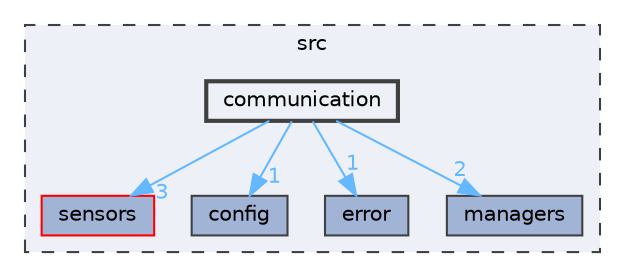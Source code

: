 digraph "src/communication"
{
 // LATEX_PDF_SIZE
  bgcolor="transparent";
  edge [fontname=Helvetica,fontsize=10,labelfontname=Helvetica,labelfontsize=10];
  node [fontname=Helvetica,fontsize=10,shape=box,height=0.2,width=0.4];
  compound=true
  subgraph clusterdir_68267d1309a1af8e8297ef4c3efbcdba {
    graph [ bgcolor="#edf0f7", pencolor="grey25", label="src", fontname=Helvetica,fontsize=10 style="filled,dashed", URL="dir_68267d1309a1af8e8297ef4c3efbcdba.html",tooltip=""]
  dir_7349e89ef19c117195f8e371603e1b1f [label="sensors", fillcolor="#a2b4d6", color="red", style="filled", URL="dir_7349e89ef19c117195f8e371603e1b1f.html",tooltip=""];
  dir_7e83d1792d529f4aa7126ac7e0b3b699 [label="config", fillcolor="#a2b4d6", color="grey25", style="filled", URL="dir_7e83d1792d529f4aa7126ac7e0b3b699.html",tooltip=""];
  dir_acc2056b73c4fda97caebb7ceca7df66 [label="error", fillcolor="#a2b4d6", color="grey25", style="filled", URL="dir_acc2056b73c4fda97caebb7ceca7df66.html",tooltip=""];
  dir_da1d252641c1d690e9226c1cabf97c78 [label="managers", fillcolor="#a2b4d6", color="grey25", style="filled", URL="dir_da1d252641c1d690e9226c1cabf97c78.html",tooltip=""];
  dir_6d2104db64b91953bbd7b8fedbb8a094 [label="communication", fillcolor="#edf0f7", color="grey25", style="filled,bold", URL="dir_6d2104db64b91953bbd7b8fedbb8a094.html",tooltip=""];
  }
  dir_6d2104db64b91953bbd7b8fedbb8a094->dir_7349e89ef19c117195f8e371603e1b1f [headlabel="3", labeldistance=1.5 headhref="dir_000000_000006.html" href="dir_000000_000006.html" color="steelblue1" fontcolor="steelblue1"];
  dir_6d2104db64b91953bbd7b8fedbb8a094->dir_7e83d1792d529f4aa7126ac7e0b3b699 [headlabel="1", labeldistance=1.5 headhref="dir_000000_000001.html" href="dir_000000_000001.html" color="steelblue1" fontcolor="steelblue1"];
  dir_6d2104db64b91953bbd7b8fedbb8a094->dir_acc2056b73c4fda97caebb7ceca7df66 [headlabel="1", labeldistance=1.5 headhref="dir_000000_000002.html" href="dir_000000_000002.html" color="steelblue1" fontcolor="steelblue1"];
  dir_6d2104db64b91953bbd7b8fedbb8a094->dir_da1d252641c1d690e9226c1cabf97c78 [headlabel="2", labeldistance=1.5 headhref="dir_000000_000004.html" href="dir_000000_000004.html" color="steelblue1" fontcolor="steelblue1"];
}
